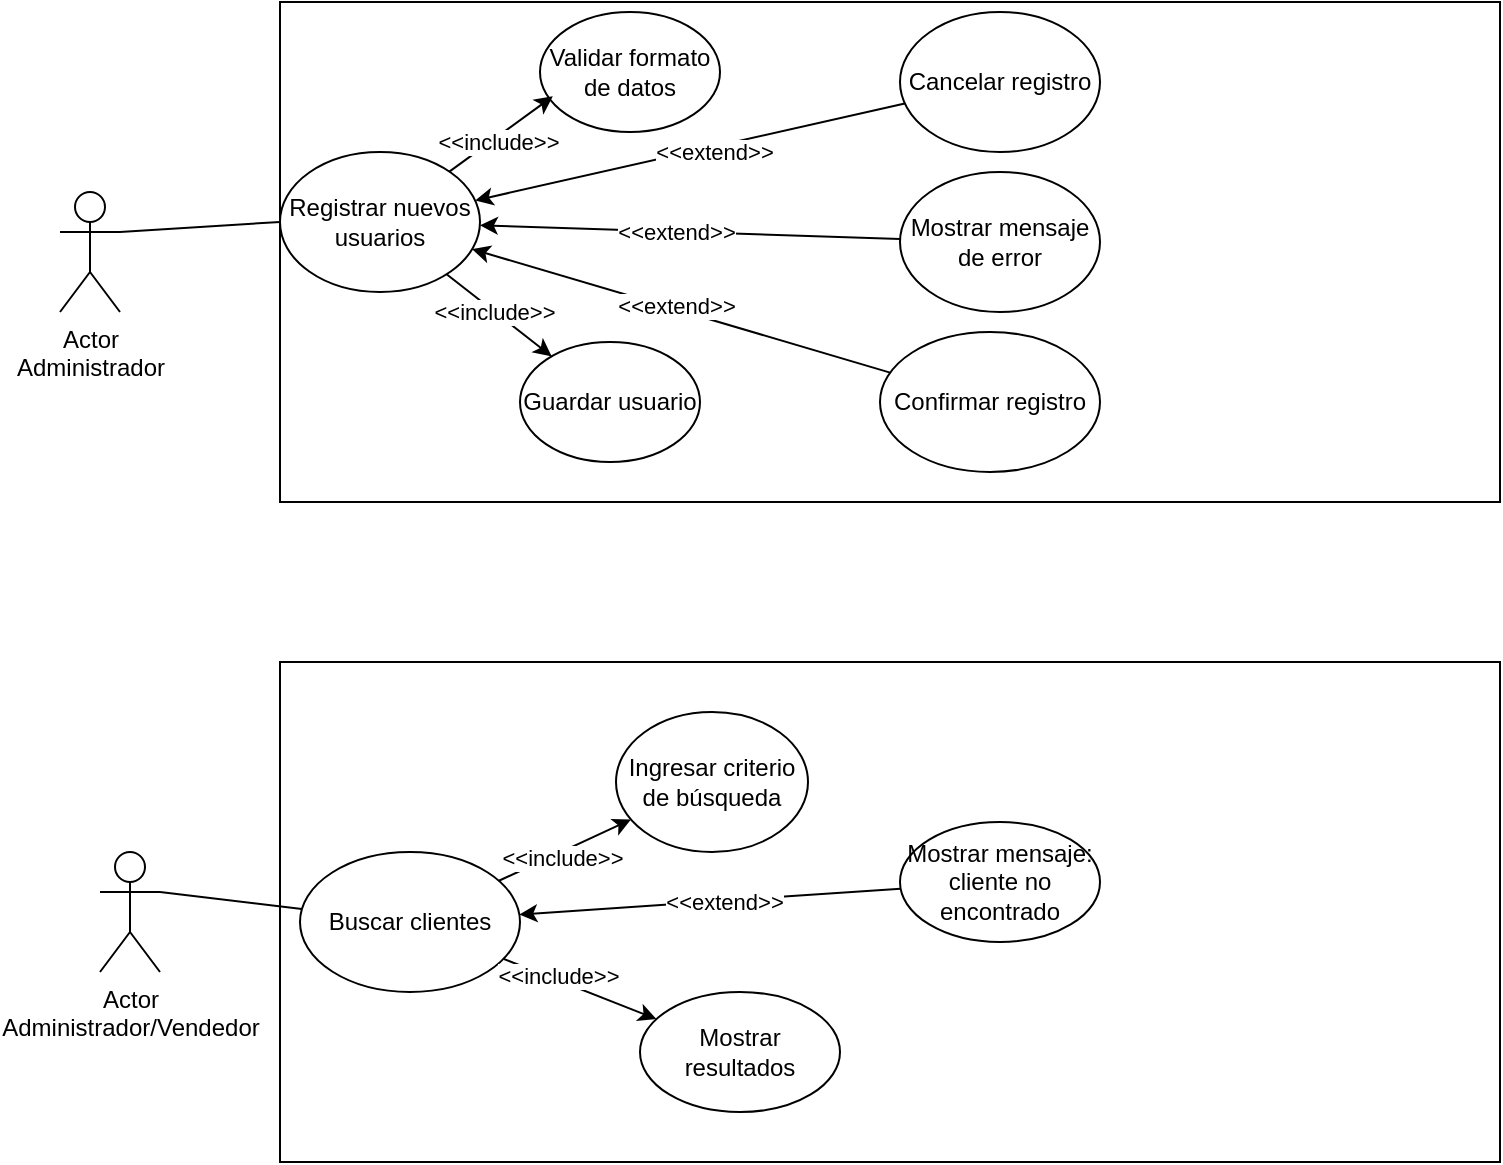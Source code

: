 <mxfile version="27.2.0">
  <diagram name="Página-1" id="ISo2dXDHXBwvpBjVuRaB">
    <mxGraphModel dx="1389" dy="712" grid="1" gridSize="10" guides="1" tooltips="1" connect="1" arrows="1" fold="1" page="1" pageScale="1" pageWidth="827" pageHeight="1169" math="0" shadow="0">
      <root>
        <mxCell id="0" />
        <mxCell id="1" parent="0" />
        <mxCell id="gBDfN3sFQfZ7zQL6gGXk-1" value="Actor&lt;div&gt;Administrador&lt;/div&gt;" style="shape=umlActor;verticalLabelPosition=bottom;verticalAlign=top;html=1;outlineConnect=0;" vertex="1" parent="1">
          <mxGeometry x="40" y="145" width="30" height="60" as="geometry" />
        </mxCell>
        <mxCell id="gBDfN3sFQfZ7zQL6gGXk-4" value="" style="rounded=0;whiteSpace=wrap;html=1;" vertex="1" parent="1">
          <mxGeometry x="150" y="50" width="610" height="250" as="geometry" />
        </mxCell>
        <mxCell id="gBDfN3sFQfZ7zQL6gGXk-7" value="" style="endArrow=none;html=1;rounded=0;exitX=1;exitY=0.333;exitDx=0;exitDy=0;exitPerimeter=0;entryX=0;entryY=0.5;entryDx=0;entryDy=0;" edge="1" parent="1" source="gBDfN3sFQfZ7zQL6gGXk-1" target="gBDfN3sFQfZ7zQL6gGXk-8">
          <mxGeometry width="50" height="50" relative="1" as="geometry">
            <mxPoint x="80" y="205" as="sourcePoint" />
            <mxPoint x="130" y="155" as="targetPoint" />
            <Array as="points" />
          </mxGeometry>
        </mxCell>
        <mxCell id="gBDfN3sFQfZ7zQL6gGXk-8" value="Registrar nuevos usuarios" style="ellipse;whiteSpace=wrap;html=1;" vertex="1" parent="1">
          <mxGeometry x="150" y="125" width="100" height="70" as="geometry" />
        </mxCell>
        <mxCell id="gBDfN3sFQfZ7zQL6gGXk-11" value="Guardar usuario" style="ellipse;whiteSpace=wrap;html=1;shadow=0;" vertex="1" parent="1">
          <mxGeometry x="270" y="220" width="90" height="60" as="geometry" />
        </mxCell>
        <mxCell id="gBDfN3sFQfZ7zQL6gGXk-12" value="Validar formato de datos" style="ellipse;whiteSpace=wrap;html=1;" vertex="1" parent="1">
          <mxGeometry x="280" y="55" width="90" height="60" as="geometry" />
        </mxCell>
        <mxCell id="gBDfN3sFQfZ7zQL6gGXk-13" value="" style="endArrow=classic;html=1;rounded=0;entryX=0.071;entryY=0.703;entryDx=0;entryDy=0;entryPerimeter=0;" edge="1" parent="1" source="gBDfN3sFQfZ7zQL6gGXk-8" target="gBDfN3sFQfZ7zQL6gGXk-12">
          <mxGeometry width="50" height="50" relative="1" as="geometry">
            <mxPoint x="250" y="155" as="sourcePoint" />
            <mxPoint x="300" y="105" as="targetPoint" />
            <Array as="points" />
          </mxGeometry>
        </mxCell>
        <mxCell id="gBDfN3sFQfZ7zQL6gGXk-14" value="&amp;lt;&amp;lt;include&amp;gt;&amp;gt;" style="edgeLabel;html=1;align=center;verticalAlign=middle;resizable=0;points=[];" vertex="1" connectable="0" parent="gBDfN3sFQfZ7zQL6gGXk-13">
          <mxGeometry x="-0.104" y="-2" relative="1" as="geometry">
            <mxPoint as="offset" />
          </mxGeometry>
        </mxCell>
        <mxCell id="gBDfN3sFQfZ7zQL6gGXk-15" value="" style="endArrow=classic;html=1;rounded=0;" edge="1" parent="1" source="gBDfN3sFQfZ7zQL6gGXk-8" target="gBDfN3sFQfZ7zQL6gGXk-11">
          <mxGeometry width="50" height="50" relative="1" as="geometry">
            <mxPoint x="230" y="215" as="sourcePoint" />
            <mxPoint x="280" y="165" as="targetPoint" />
            <Array as="points" />
          </mxGeometry>
        </mxCell>
        <mxCell id="gBDfN3sFQfZ7zQL6gGXk-16" value="&amp;lt;&amp;lt;include&amp;gt;&amp;gt;" style="edgeLabel;html=1;align=center;verticalAlign=middle;resizable=0;points=[];" vertex="1" connectable="0" parent="gBDfN3sFQfZ7zQL6gGXk-15">
          <mxGeometry x="-0.108" relative="1" as="geometry">
            <mxPoint as="offset" />
          </mxGeometry>
        </mxCell>
        <mxCell id="gBDfN3sFQfZ7zQL6gGXk-17" value="Cancelar registro" style="ellipse;whiteSpace=wrap;html=1;" vertex="1" parent="1">
          <mxGeometry x="460" y="55" width="100" height="70" as="geometry" />
        </mxCell>
        <mxCell id="gBDfN3sFQfZ7zQL6gGXk-18" value="Confirmar registro" style="ellipse;whiteSpace=wrap;html=1;" vertex="1" parent="1">
          <mxGeometry x="450" y="215" width="110" height="70" as="geometry" />
        </mxCell>
        <mxCell id="gBDfN3sFQfZ7zQL6gGXk-19" value="Mostrar mensaje de error" style="ellipse;whiteSpace=wrap;html=1;" vertex="1" parent="1">
          <mxGeometry x="460" y="135" width="100" height="70" as="geometry" />
        </mxCell>
        <mxCell id="gBDfN3sFQfZ7zQL6gGXk-20" value="" style="endArrow=classic;html=1;rounded=0;" edge="1" parent="1" source="gBDfN3sFQfZ7zQL6gGXk-18" target="gBDfN3sFQfZ7zQL6gGXk-8">
          <mxGeometry width="50" height="50" relative="1" as="geometry">
            <mxPoint x="390" y="205" as="sourcePoint" />
            <mxPoint x="440" y="155" as="targetPoint" />
          </mxGeometry>
        </mxCell>
        <mxCell id="gBDfN3sFQfZ7zQL6gGXk-21" value="&amp;lt;&amp;lt;extend&amp;gt;&amp;gt;" style="edgeLabel;html=1;align=center;verticalAlign=middle;resizable=0;points=[];" vertex="1" connectable="0" parent="gBDfN3sFQfZ7zQL6gGXk-20">
          <mxGeometry x="0.039" y="-2" relative="1" as="geometry">
            <mxPoint as="offset" />
          </mxGeometry>
        </mxCell>
        <mxCell id="gBDfN3sFQfZ7zQL6gGXk-22" value="" style="endArrow=classic;html=1;rounded=0;" edge="1" parent="1" source="gBDfN3sFQfZ7zQL6gGXk-19" target="gBDfN3sFQfZ7zQL6gGXk-8">
          <mxGeometry width="50" height="50" relative="1" as="geometry">
            <mxPoint x="390" y="205" as="sourcePoint" />
            <mxPoint x="440" y="155" as="targetPoint" />
          </mxGeometry>
        </mxCell>
        <mxCell id="gBDfN3sFQfZ7zQL6gGXk-23" value="&amp;lt;&amp;lt;extend&amp;gt;&amp;gt;" style="edgeLabel;html=1;align=center;verticalAlign=middle;resizable=0;points=[];" vertex="1" connectable="0" parent="gBDfN3sFQfZ7zQL6gGXk-22">
          <mxGeometry x="0.067" relative="1" as="geometry">
            <mxPoint as="offset" />
          </mxGeometry>
        </mxCell>
        <mxCell id="gBDfN3sFQfZ7zQL6gGXk-24" value="" style="endArrow=classic;html=1;rounded=0;" edge="1" parent="1" source="gBDfN3sFQfZ7zQL6gGXk-17" target="gBDfN3sFQfZ7zQL6gGXk-8">
          <mxGeometry width="50" height="50" relative="1" as="geometry">
            <mxPoint x="390" y="205" as="sourcePoint" />
            <mxPoint x="440" y="155" as="targetPoint" />
          </mxGeometry>
        </mxCell>
        <mxCell id="gBDfN3sFQfZ7zQL6gGXk-25" value="&amp;lt;&amp;lt;extend&amp;gt;&amp;gt;" style="edgeLabel;html=1;align=center;verticalAlign=middle;resizable=0;points=[];" vertex="1" connectable="0" parent="gBDfN3sFQfZ7zQL6gGXk-24">
          <mxGeometry x="-0.107" y="2" relative="1" as="geometry">
            <mxPoint as="offset" />
          </mxGeometry>
        </mxCell>
        <mxCell id="gBDfN3sFQfZ7zQL6gGXk-26" value="Actor&lt;div&gt;&lt;div&gt;Administrador/Vendedor&lt;/div&gt;&lt;/div&gt;&lt;div&gt;&lt;br&gt;&lt;/div&gt;" style="shape=umlActor;verticalLabelPosition=bottom;verticalAlign=top;html=1;outlineConnect=0;" vertex="1" parent="1">
          <mxGeometry x="60" y="475" width="30" height="60" as="geometry" />
        </mxCell>
        <mxCell id="gBDfN3sFQfZ7zQL6gGXk-27" value="" style="rounded=0;whiteSpace=wrap;html=1;" vertex="1" parent="1">
          <mxGeometry x="150" y="380" width="610" height="250" as="geometry" />
        </mxCell>
        <mxCell id="gBDfN3sFQfZ7zQL6gGXk-28" value="" style="endArrow=none;html=1;rounded=0;exitX=1;exitY=0.333;exitDx=0;exitDy=0;exitPerimeter=0;" edge="1" parent="1" source="gBDfN3sFQfZ7zQL6gGXk-26" target="gBDfN3sFQfZ7zQL6gGXk-48">
          <mxGeometry width="50" height="50" relative="1" as="geometry">
            <mxPoint x="80" y="545" as="sourcePoint" />
            <mxPoint x="150" y="500" as="targetPoint" />
            <Array as="points" />
          </mxGeometry>
        </mxCell>
        <mxCell id="gBDfN3sFQfZ7zQL6gGXk-48" value="Buscar clientes" style="ellipse;whiteSpace=wrap;html=1;" vertex="1" parent="1">
          <mxGeometry x="160" y="475" width="110" height="70" as="geometry" />
        </mxCell>
        <mxCell id="gBDfN3sFQfZ7zQL6gGXk-49" value="Ingresar criterio de búsqueda" style="ellipse;whiteSpace=wrap;html=1;" vertex="1" parent="1">
          <mxGeometry x="318" y="405" width="96" height="70" as="geometry" />
        </mxCell>
        <mxCell id="gBDfN3sFQfZ7zQL6gGXk-50" value="Mostrar resultados" style="ellipse;whiteSpace=wrap;html=1;" vertex="1" parent="1">
          <mxGeometry x="330" y="545" width="100" height="60" as="geometry" />
        </mxCell>
        <mxCell id="gBDfN3sFQfZ7zQL6gGXk-52" value="" style="endArrow=classic;html=1;rounded=0;" edge="1" parent="1" source="gBDfN3sFQfZ7zQL6gGXk-48" target="gBDfN3sFQfZ7zQL6gGXk-50">
          <mxGeometry width="50" height="50" relative="1" as="geometry">
            <mxPoint x="280" y="540" as="sourcePoint" />
            <mxPoint x="330" y="490" as="targetPoint" />
          </mxGeometry>
        </mxCell>
        <mxCell id="gBDfN3sFQfZ7zQL6gGXk-55" value="&amp;lt;&amp;lt;include&amp;gt;&amp;gt;" style="edgeLabel;html=1;align=center;verticalAlign=middle;resizable=0;points=[];" vertex="1" connectable="0" parent="gBDfN3sFQfZ7zQL6gGXk-52">
          <mxGeometry x="-0.316" y="2" relative="1" as="geometry">
            <mxPoint as="offset" />
          </mxGeometry>
        </mxCell>
        <mxCell id="gBDfN3sFQfZ7zQL6gGXk-53" value="" style="endArrow=classic;html=1;rounded=0;" edge="1" parent="1" source="gBDfN3sFQfZ7zQL6gGXk-48" target="gBDfN3sFQfZ7zQL6gGXk-49">
          <mxGeometry width="50" height="50" relative="1" as="geometry">
            <mxPoint x="280" y="540" as="sourcePoint" />
            <mxPoint x="330" y="490" as="targetPoint" />
          </mxGeometry>
        </mxCell>
        <mxCell id="gBDfN3sFQfZ7zQL6gGXk-54" value="&amp;lt;&amp;lt;include&amp;gt;&amp;gt;" style="edgeLabel;html=1;align=center;verticalAlign=middle;resizable=0;points=[];" vertex="1" connectable="0" parent="gBDfN3sFQfZ7zQL6gGXk-53">
          <mxGeometry x="-0.09" y="-3" relative="1" as="geometry">
            <mxPoint as="offset" />
          </mxGeometry>
        </mxCell>
        <mxCell id="gBDfN3sFQfZ7zQL6gGXk-56" value="Mostrar mensaje: cliente no encontrado" style="ellipse;whiteSpace=wrap;html=1;" vertex="1" parent="1">
          <mxGeometry x="460" y="460" width="100" height="60" as="geometry" />
        </mxCell>
        <mxCell id="gBDfN3sFQfZ7zQL6gGXk-57" value="" style="endArrow=classic;html=1;rounded=0;" edge="1" parent="1" source="gBDfN3sFQfZ7zQL6gGXk-56" target="gBDfN3sFQfZ7zQL6gGXk-48">
          <mxGeometry width="50" height="50" relative="1" as="geometry">
            <mxPoint x="280" y="540" as="sourcePoint" />
            <mxPoint x="330" y="490" as="targetPoint" />
            <Array as="points" />
          </mxGeometry>
        </mxCell>
        <mxCell id="gBDfN3sFQfZ7zQL6gGXk-58" value="&amp;lt;&amp;lt;extend&amp;gt;&amp;gt;" style="edgeLabel;html=1;align=center;verticalAlign=middle;resizable=0;points=[];" vertex="1" connectable="0" parent="gBDfN3sFQfZ7zQL6gGXk-57">
          <mxGeometry x="-0.074" relative="1" as="geometry">
            <mxPoint as="offset" />
          </mxGeometry>
        </mxCell>
      </root>
    </mxGraphModel>
  </diagram>
</mxfile>
